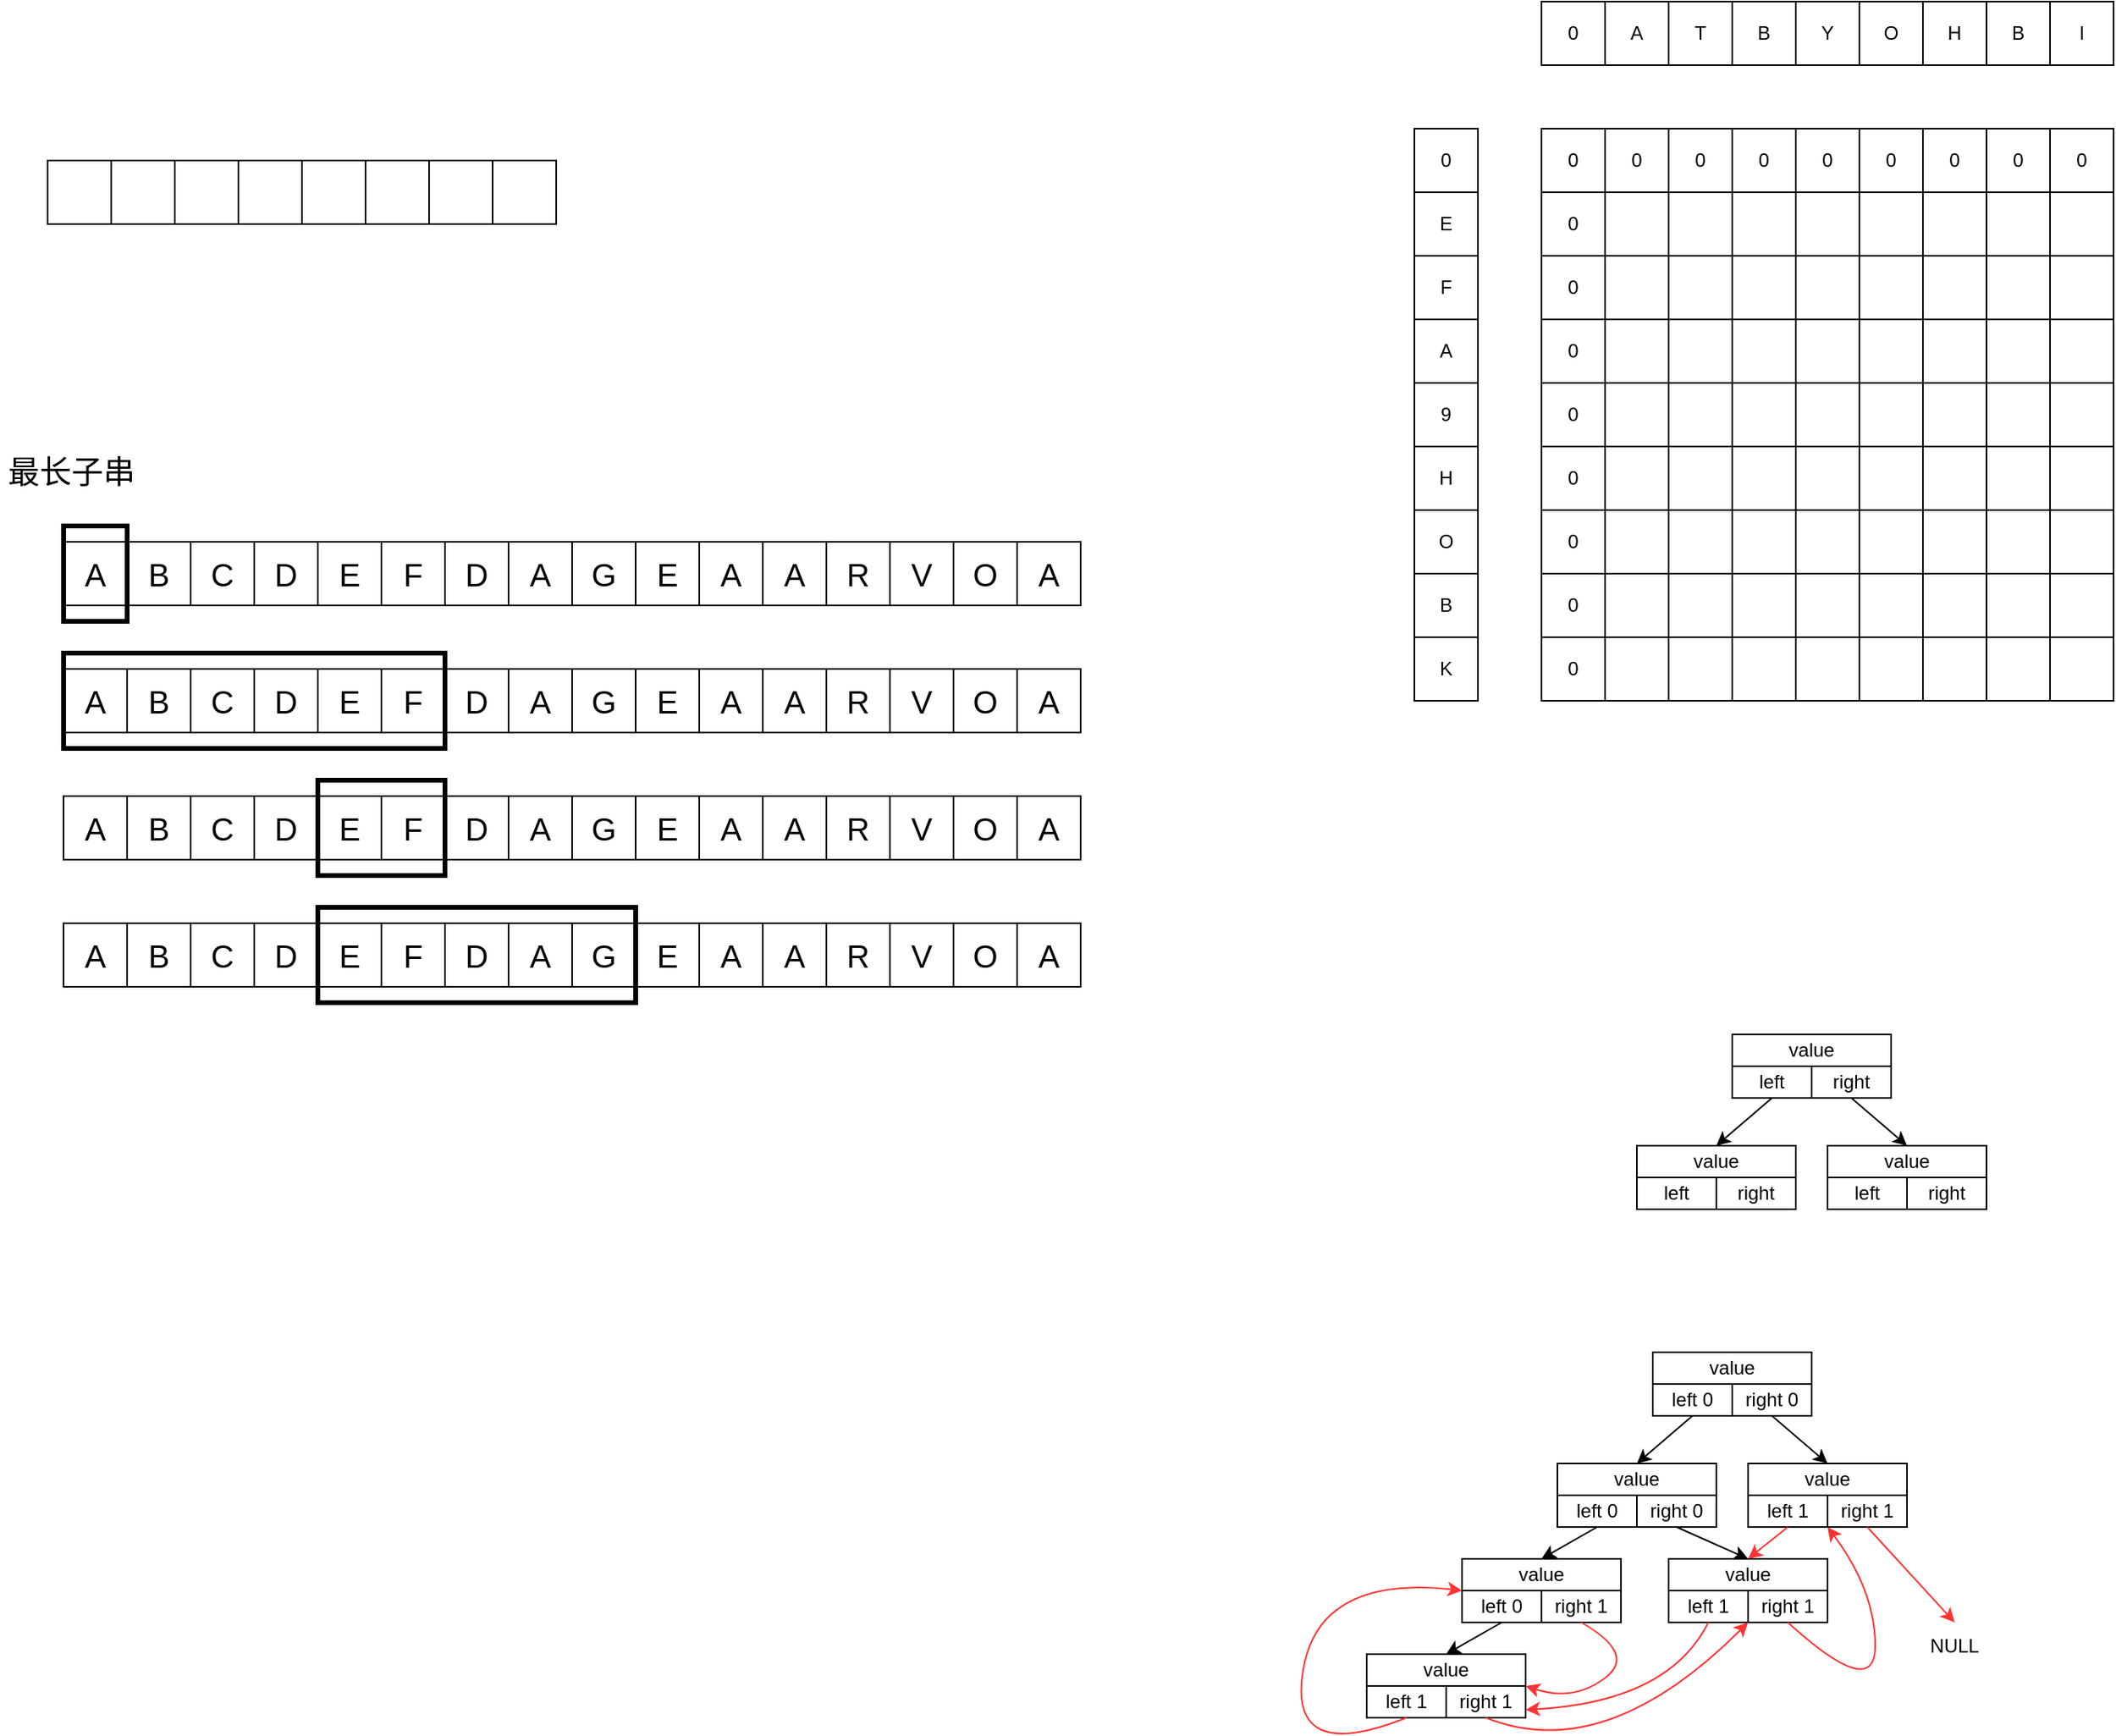 <mxfile version="26.2.4">
  <diagram name="第 1 页" id="3titgzVjiqhGqrw3cSma">
    <mxGraphModel dx="520" dy="692" grid="1" gridSize="10" guides="1" tooltips="1" connect="1" arrows="1" fold="1" page="1" pageScale="1" pageWidth="827" pageHeight="1169" math="0" shadow="0">
      <root>
        <mxCell id="0" />
        <mxCell id="1" parent="0" />
        <mxCell id="JuDqGbbSawKdHC7prrvu-1" value="" style="rounded=0;whiteSpace=wrap;html=1;" parent="1" vertex="1">
          <mxGeometry x="80" y="200" width="40" height="40" as="geometry" />
        </mxCell>
        <mxCell id="JuDqGbbSawKdHC7prrvu-2" value="" style="rounded=0;whiteSpace=wrap;html=1;" parent="1" vertex="1">
          <mxGeometry x="120" y="200" width="40" height="40" as="geometry" />
        </mxCell>
        <mxCell id="JuDqGbbSawKdHC7prrvu-5" value="" style="rounded=0;whiteSpace=wrap;html=1;" parent="1" vertex="1">
          <mxGeometry x="160" y="200" width="40" height="40" as="geometry" />
        </mxCell>
        <mxCell id="JuDqGbbSawKdHC7prrvu-6" value="" style="rounded=0;whiteSpace=wrap;html=1;" parent="1" vertex="1">
          <mxGeometry x="200" y="200" width="40" height="40" as="geometry" />
        </mxCell>
        <mxCell id="JuDqGbbSawKdHC7prrvu-7" value="" style="rounded=0;whiteSpace=wrap;html=1;" parent="1" vertex="1">
          <mxGeometry x="240" y="200" width="40" height="40" as="geometry" />
        </mxCell>
        <mxCell id="JuDqGbbSawKdHC7prrvu-8" value="" style="rounded=0;whiteSpace=wrap;html=1;" parent="1" vertex="1">
          <mxGeometry x="280" y="200" width="40" height="40" as="geometry" />
        </mxCell>
        <mxCell id="JuDqGbbSawKdHC7prrvu-9" value="" style="rounded=0;whiteSpace=wrap;html=1;" parent="1" vertex="1">
          <mxGeometry x="320" y="200" width="40" height="40" as="geometry" />
        </mxCell>
        <mxCell id="JuDqGbbSawKdHC7prrvu-10" value="" style="rounded=0;whiteSpace=wrap;html=1;" parent="1" vertex="1">
          <mxGeometry x="360" y="200" width="40" height="40" as="geometry" />
        </mxCell>
        <mxCell id="JuDqGbbSawKdHC7prrvu-12" value="&lt;font style=&quot;font-size: 20px;&quot;&gt;A&lt;/font&gt;" style="rounded=0;whiteSpace=wrap;html=1;" parent="1" vertex="1">
          <mxGeometry x="90" y="440" width="40" height="40" as="geometry" />
        </mxCell>
        <mxCell id="JuDqGbbSawKdHC7prrvu-20" value="&lt;font style=&quot;font-size: 20px;&quot;&gt;最长子串&lt;/font&gt;" style="text;html=1;align=center;verticalAlign=middle;whiteSpace=wrap;rounded=0;" parent="1" vertex="1">
          <mxGeometry x="50" y="380" width="90" height="30" as="geometry" />
        </mxCell>
        <mxCell id="JuDqGbbSawKdHC7prrvu-21" value="&lt;font style=&quot;font-size: 20px;&quot;&gt;B&lt;/font&gt;" style="rounded=0;whiteSpace=wrap;html=1;" parent="1" vertex="1">
          <mxGeometry x="130" y="440" width="40" height="40" as="geometry" />
        </mxCell>
        <mxCell id="JuDqGbbSawKdHC7prrvu-22" value="&lt;font style=&quot;font-size: 20px;&quot;&gt;C&lt;/font&gt;" style="rounded=0;whiteSpace=wrap;html=1;" parent="1" vertex="1">
          <mxGeometry x="170" y="440" width="40" height="40" as="geometry" />
        </mxCell>
        <mxCell id="JuDqGbbSawKdHC7prrvu-23" value="&lt;font style=&quot;font-size: 20px;&quot;&gt;D&lt;/font&gt;" style="rounded=0;whiteSpace=wrap;html=1;" parent="1" vertex="1">
          <mxGeometry x="210" y="440" width="40" height="40" as="geometry" />
        </mxCell>
        <mxCell id="JuDqGbbSawKdHC7prrvu-24" value="&lt;font style=&quot;font-size: 20px;&quot;&gt;E&lt;/font&gt;" style="rounded=0;whiteSpace=wrap;html=1;" parent="1" vertex="1">
          <mxGeometry x="250" y="440" width="40" height="40" as="geometry" />
        </mxCell>
        <mxCell id="JuDqGbbSawKdHC7prrvu-25" value="&lt;font style=&quot;font-size: 20px;&quot;&gt;F&lt;/font&gt;" style="rounded=0;whiteSpace=wrap;html=1;" parent="1" vertex="1">
          <mxGeometry x="290" y="440" width="40" height="40" as="geometry" />
        </mxCell>
        <mxCell id="JuDqGbbSawKdHC7prrvu-26" value="&lt;font style=&quot;font-size: 20px;&quot;&gt;D&lt;/font&gt;" style="rounded=0;whiteSpace=wrap;html=1;" parent="1" vertex="1">
          <mxGeometry x="330" y="440" width="40" height="40" as="geometry" />
        </mxCell>
        <mxCell id="JuDqGbbSawKdHC7prrvu-27" value="&lt;font style=&quot;font-size: 20px;&quot;&gt;A&lt;/font&gt;" style="rounded=0;whiteSpace=wrap;html=1;" parent="1" vertex="1">
          <mxGeometry x="370" y="440" width="40" height="40" as="geometry" />
        </mxCell>
        <mxCell id="JuDqGbbSawKdHC7prrvu-28" value="&lt;font style=&quot;font-size: 20px;&quot;&gt;G&lt;/font&gt;" style="rounded=0;whiteSpace=wrap;html=1;" parent="1" vertex="1">
          <mxGeometry x="410" y="440" width="40" height="40" as="geometry" />
        </mxCell>
        <mxCell id="JuDqGbbSawKdHC7prrvu-29" value="&lt;font style=&quot;font-size: 20px;&quot;&gt;E&lt;/font&gt;" style="rounded=0;whiteSpace=wrap;html=1;" parent="1" vertex="1">
          <mxGeometry x="450" y="440" width="40" height="40" as="geometry" />
        </mxCell>
        <mxCell id="JuDqGbbSawKdHC7prrvu-30" value="&lt;font style=&quot;font-size: 20px;&quot;&gt;A&lt;/font&gt;" style="rounded=0;whiteSpace=wrap;html=1;" parent="1" vertex="1">
          <mxGeometry x="490" y="440" width="40" height="40" as="geometry" />
        </mxCell>
        <mxCell id="JuDqGbbSawKdHC7prrvu-31" value="&lt;font style=&quot;font-size: 20px;&quot;&gt;A&lt;/font&gt;" style="rounded=0;whiteSpace=wrap;html=1;" parent="1" vertex="1">
          <mxGeometry x="530" y="440" width="40" height="40" as="geometry" />
        </mxCell>
        <mxCell id="JuDqGbbSawKdHC7prrvu-32" value="&lt;font style=&quot;font-size: 20px;&quot;&gt;R&lt;/font&gt;" style="rounded=0;whiteSpace=wrap;html=1;" parent="1" vertex="1">
          <mxGeometry x="570" y="440" width="40" height="40" as="geometry" />
        </mxCell>
        <mxCell id="JuDqGbbSawKdHC7prrvu-33" value="&lt;font style=&quot;font-size: 20px;&quot;&gt;V&lt;/font&gt;" style="rounded=0;whiteSpace=wrap;html=1;" parent="1" vertex="1">
          <mxGeometry x="610" y="440" width="40" height="40" as="geometry" />
        </mxCell>
        <mxCell id="JuDqGbbSawKdHC7prrvu-34" value="&lt;font style=&quot;font-size: 20px;&quot;&gt;O&lt;/font&gt;" style="rounded=0;whiteSpace=wrap;html=1;" parent="1" vertex="1">
          <mxGeometry x="650" y="440" width="40" height="40" as="geometry" />
        </mxCell>
        <mxCell id="JuDqGbbSawKdHC7prrvu-35" value="&lt;font style=&quot;font-size: 20px;&quot;&gt;A&lt;/font&gt;" style="rounded=0;whiteSpace=wrap;html=1;" parent="1" vertex="1">
          <mxGeometry x="690" y="440" width="40" height="40" as="geometry" />
        </mxCell>
        <mxCell id="JuDqGbbSawKdHC7prrvu-11" value="" style="rounded=0;whiteSpace=wrap;html=1;fillColor=none;strokeWidth=3;" parent="1" vertex="1">
          <mxGeometry x="90" y="430" width="40" height="60" as="geometry" />
        </mxCell>
        <mxCell id="JuDqGbbSawKdHC7prrvu-53" value="&lt;font style=&quot;font-size: 20px;&quot;&gt;A&lt;/font&gt;" style="rounded=0;whiteSpace=wrap;html=1;" parent="1" vertex="1">
          <mxGeometry x="90" y="520" width="40" height="40" as="geometry" />
        </mxCell>
        <mxCell id="JuDqGbbSawKdHC7prrvu-54" value="&lt;font style=&quot;font-size: 20px;&quot;&gt;B&lt;/font&gt;" style="rounded=0;whiteSpace=wrap;html=1;" parent="1" vertex="1">
          <mxGeometry x="130" y="520" width="40" height="40" as="geometry" />
        </mxCell>
        <mxCell id="JuDqGbbSawKdHC7prrvu-55" value="&lt;font style=&quot;font-size: 20px;&quot;&gt;C&lt;/font&gt;" style="rounded=0;whiteSpace=wrap;html=1;" parent="1" vertex="1">
          <mxGeometry x="170" y="520" width="40" height="40" as="geometry" />
        </mxCell>
        <mxCell id="JuDqGbbSawKdHC7prrvu-56" value="&lt;font style=&quot;font-size: 20px;&quot;&gt;D&lt;/font&gt;" style="rounded=0;whiteSpace=wrap;html=1;" parent="1" vertex="1">
          <mxGeometry x="210" y="520" width="40" height="40" as="geometry" />
        </mxCell>
        <mxCell id="JuDqGbbSawKdHC7prrvu-57" value="&lt;font style=&quot;font-size: 20px;&quot;&gt;E&lt;/font&gt;" style="rounded=0;whiteSpace=wrap;html=1;" parent="1" vertex="1">
          <mxGeometry x="250" y="520" width="40" height="40" as="geometry" />
        </mxCell>
        <mxCell id="JuDqGbbSawKdHC7prrvu-58" value="&lt;font style=&quot;font-size: 20px;&quot;&gt;F&lt;/font&gt;" style="rounded=0;whiteSpace=wrap;html=1;" parent="1" vertex="1">
          <mxGeometry x="290" y="520" width="40" height="40" as="geometry" />
        </mxCell>
        <mxCell id="JuDqGbbSawKdHC7prrvu-59" value="&lt;font style=&quot;font-size: 20px;&quot;&gt;D&lt;/font&gt;" style="rounded=0;whiteSpace=wrap;html=1;" parent="1" vertex="1">
          <mxGeometry x="330" y="520" width="40" height="40" as="geometry" />
        </mxCell>
        <mxCell id="JuDqGbbSawKdHC7prrvu-60" value="&lt;font style=&quot;font-size: 20px;&quot;&gt;A&lt;/font&gt;" style="rounded=0;whiteSpace=wrap;html=1;" parent="1" vertex="1">
          <mxGeometry x="370" y="520" width="40" height="40" as="geometry" />
        </mxCell>
        <mxCell id="JuDqGbbSawKdHC7prrvu-61" value="&lt;font style=&quot;font-size: 20px;&quot;&gt;G&lt;/font&gt;" style="rounded=0;whiteSpace=wrap;html=1;" parent="1" vertex="1">
          <mxGeometry x="410" y="520" width="40" height="40" as="geometry" />
        </mxCell>
        <mxCell id="JuDqGbbSawKdHC7prrvu-62" value="&lt;font style=&quot;font-size: 20px;&quot;&gt;E&lt;/font&gt;" style="rounded=0;whiteSpace=wrap;html=1;" parent="1" vertex="1">
          <mxGeometry x="450" y="520" width="40" height="40" as="geometry" />
        </mxCell>
        <mxCell id="JuDqGbbSawKdHC7prrvu-63" value="&lt;font style=&quot;font-size: 20px;&quot;&gt;A&lt;/font&gt;" style="rounded=0;whiteSpace=wrap;html=1;" parent="1" vertex="1">
          <mxGeometry x="490" y="520" width="40" height="40" as="geometry" />
        </mxCell>
        <mxCell id="JuDqGbbSawKdHC7prrvu-64" value="&lt;font style=&quot;font-size: 20px;&quot;&gt;A&lt;/font&gt;" style="rounded=0;whiteSpace=wrap;html=1;" parent="1" vertex="1">
          <mxGeometry x="530" y="520" width="40" height="40" as="geometry" />
        </mxCell>
        <mxCell id="JuDqGbbSawKdHC7prrvu-65" value="&lt;font style=&quot;font-size: 20px;&quot;&gt;R&lt;/font&gt;" style="rounded=0;whiteSpace=wrap;html=1;" parent="1" vertex="1">
          <mxGeometry x="570" y="520" width="40" height="40" as="geometry" />
        </mxCell>
        <mxCell id="JuDqGbbSawKdHC7prrvu-66" value="&lt;font style=&quot;font-size: 20px;&quot;&gt;V&lt;/font&gt;" style="rounded=0;whiteSpace=wrap;html=1;" parent="1" vertex="1">
          <mxGeometry x="610" y="520" width="40" height="40" as="geometry" />
        </mxCell>
        <mxCell id="JuDqGbbSawKdHC7prrvu-67" value="&lt;font style=&quot;font-size: 20px;&quot;&gt;O&lt;/font&gt;" style="rounded=0;whiteSpace=wrap;html=1;" parent="1" vertex="1">
          <mxGeometry x="650" y="520" width="40" height="40" as="geometry" />
        </mxCell>
        <mxCell id="JuDqGbbSawKdHC7prrvu-68" value="&lt;font style=&quot;font-size: 20px;&quot;&gt;A&lt;/font&gt;" style="rounded=0;whiteSpace=wrap;html=1;" parent="1" vertex="1">
          <mxGeometry x="690" y="520" width="40" height="40" as="geometry" />
        </mxCell>
        <mxCell id="JuDqGbbSawKdHC7prrvu-69" value="" style="rounded=0;whiteSpace=wrap;html=1;fillColor=none;strokeWidth=3;" parent="1" vertex="1">
          <mxGeometry x="90" y="510" width="240" height="60" as="geometry" />
        </mxCell>
        <mxCell id="JuDqGbbSawKdHC7prrvu-71" value="&lt;font style=&quot;font-size: 20px;&quot;&gt;A&lt;/font&gt;" style="rounded=0;whiteSpace=wrap;html=1;" parent="1" vertex="1">
          <mxGeometry x="90" y="600" width="40" height="40" as="geometry" />
        </mxCell>
        <mxCell id="JuDqGbbSawKdHC7prrvu-72" value="&lt;font style=&quot;font-size: 20px;&quot;&gt;B&lt;/font&gt;" style="rounded=0;whiteSpace=wrap;html=1;" parent="1" vertex="1">
          <mxGeometry x="130" y="600" width="40" height="40" as="geometry" />
        </mxCell>
        <mxCell id="JuDqGbbSawKdHC7prrvu-73" value="&lt;font style=&quot;font-size: 20px;&quot;&gt;C&lt;/font&gt;" style="rounded=0;whiteSpace=wrap;html=1;" parent="1" vertex="1">
          <mxGeometry x="170" y="600" width="40" height="40" as="geometry" />
        </mxCell>
        <mxCell id="JuDqGbbSawKdHC7prrvu-74" value="&lt;font style=&quot;font-size: 20px;&quot;&gt;D&lt;/font&gt;" style="rounded=0;whiteSpace=wrap;html=1;" parent="1" vertex="1">
          <mxGeometry x="210" y="600" width="40" height="40" as="geometry" />
        </mxCell>
        <mxCell id="JuDqGbbSawKdHC7prrvu-75" value="&lt;font style=&quot;font-size: 20px;&quot;&gt;E&lt;/font&gt;" style="rounded=0;whiteSpace=wrap;html=1;" parent="1" vertex="1">
          <mxGeometry x="250" y="600" width="40" height="40" as="geometry" />
        </mxCell>
        <mxCell id="JuDqGbbSawKdHC7prrvu-76" value="&lt;font style=&quot;font-size: 20px;&quot;&gt;F&lt;/font&gt;" style="rounded=0;whiteSpace=wrap;html=1;" parent="1" vertex="1">
          <mxGeometry x="290" y="600" width="40" height="40" as="geometry" />
        </mxCell>
        <mxCell id="JuDqGbbSawKdHC7prrvu-77" value="&lt;font style=&quot;font-size: 20px;&quot;&gt;D&lt;/font&gt;" style="rounded=0;whiteSpace=wrap;html=1;" parent="1" vertex="1">
          <mxGeometry x="330" y="600" width="40" height="40" as="geometry" />
        </mxCell>
        <mxCell id="JuDqGbbSawKdHC7prrvu-78" value="&lt;font style=&quot;font-size: 20px;&quot;&gt;A&lt;/font&gt;" style="rounded=0;whiteSpace=wrap;html=1;" parent="1" vertex="1">
          <mxGeometry x="370" y="600" width="40" height="40" as="geometry" />
        </mxCell>
        <mxCell id="JuDqGbbSawKdHC7prrvu-79" value="&lt;font style=&quot;font-size: 20px;&quot;&gt;G&lt;/font&gt;" style="rounded=0;whiteSpace=wrap;html=1;" parent="1" vertex="1">
          <mxGeometry x="410" y="600" width="40" height="40" as="geometry" />
        </mxCell>
        <mxCell id="JuDqGbbSawKdHC7prrvu-80" value="&lt;font style=&quot;font-size: 20px;&quot;&gt;E&lt;/font&gt;" style="rounded=0;whiteSpace=wrap;html=1;" parent="1" vertex="1">
          <mxGeometry x="450" y="600" width="40" height="40" as="geometry" />
        </mxCell>
        <mxCell id="JuDqGbbSawKdHC7prrvu-81" value="&lt;font style=&quot;font-size: 20px;&quot;&gt;A&lt;/font&gt;" style="rounded=0;whiteSpace=wrap;html=1;" parent="1" vertex="1">
          <mxGeometry x="490" y="600" width="40" height="40" as="geometry" />
        </mxCell>
        <mxCell id="JuDqGbbSawKdHC7prrvu-82" value="&lt;font style=&quot;font-size: 20px;&quot;&gt;A&lt;/font&gt;" style="rounded=0;whiteSpace=wrap;html=1;" parent="1" vertex="1">
          <mxGeometry x="530" y="600" width="40" height="40" as="geometry" />
        </mxCell>
        <mxCell id="JuDqGbbSawKdHC7prrvu-83" value="&lt;font style=&quot;font-size: 20px;&quot;&gt;R&lt;/font&gt;" style="rounded=0;whiteSpace=wrap;html=1;" parent="1" vertex="1">
          <mxGeometry x="570" y="600" width="40" height="40" as="geometry" />
        </mxCell>
        <mxCell id="JuDqGbbSawKdHC7prrvu-84" value="&lt;font style=&quot;font-size: 20px;&quot;&gt;V&lt;/font&gt;" style="rounded=0;whiteSpace=wrap;html=1;" parent="1" vertex="1">
          <mxGeometry x="610" y="600" width="40" height="40" as="geometry" />
        </mxCell>
        <mxCell id="JuDqGbbSawKdHC7prrvu-85" value="&lt;font style=&quot;font-size: 20px;&quot;&gt;O&lt;/font&gt;" style="rounded=0;whiteSpace=wrap;html=1;" parent="1" vertex="1">
          <mxGeometry x="650" y="600" width="40" height="40" as="geometry" />
        </mxCell>
        <mxCell id="JuDqGbbSawKdHC7prrvu-86" value="&lt;font style=&quot;font-size: 20px;&quot;&gt;A&lt;/font&gt;" style="rounded=0;whiteSpace=wrap;html=1;" parent="1" vertex="1">
          <mxGeometry x="690" y="600" width="40" height="40" as="geometry" />
        </mxCell>
        <mxCell id="JuDqGbbSawKdHC7prrvu-87" value="" style="rounded=0;whiteSpace=wrap;html=1;fillColor=none;strokeWidth=3;" parent="1" vertex="1">
          <mxGeometry x="250" y="590" width="80" height="60" as="geometry" />
        </mxCell>
        <mxCell id="JuDqGbbSawKdHC7prrvu-88" value="&lt;font style=&quot;font-size: 20px;&quot;&gt;A&lt;/font&gt;" style="rounded=0;whiteSpace=wrap;html=1;" parent="1" vertex="1">
          <mxGeometry x="90" y="680" width="40" height="40" as="geometry" />
        </mxCell>
        <mxCell id="JuDqGbbSawKdHC7prrvu-89" value="&lt;font style=&quot;font-size: 20px;&quot;&gt;B&lt;/font&gt;" style="rounded=0;whiteSpace=wrap;html=1;" parent="1" vertex="1">
          <mxGeometry x="130" y="680" width="40" height="40" as="geometry" />
        </mxCell>
        <mxCell id="JuDqGbbSawKdHC7prrvu-90" value="&lt;font style=&quot;font-size: 20px;&quot;&gt;C&lt;/font&gt;" style="rounded=0;whiteSpace=wrap;html=1;" parent="1" vertex="1">
          <mxGeometry x="170" y="680" width="40" height="40" as="geometry" />
        </mxCell>
        <mxCell id="JuDqGbbSawKdHC7prrvu-91" value="&lt;font style=&quot;font-size: 20px;&quot;&gt;D&lt;/font&gt;" style="rounded=0;whiteSpace=wrap;html=1;" parent="1" vertex="1">
          <mxGeometry x="210" y="680" width="40" height="40" as="geometry" />
        </mxCell>
        <mxCell id="JuDqGbbSawKdHC7prrvu-92" value="&lt;font style=&quot;font-size: 20px;&quot;&gt;E&lt;/font&gt;" style="rounded=0;whiteSpace=wrap;html=1;" parent="1" vertex="1">
          <mxGeometry x="250" y="680" width="40" height="40" as="geometry" />
        </mxCell>
        <mxCell id="JuDqGbbSawKdHC7prrvu-93" value="&lt;font style=&quot;font-size: 20px;&quot;&gt;F&lt;/font&gt;" style="rounded=0;whiteSpace=wrap;html=1;" parent="1" vertex="1">
          <mxGeometry x="290" y="680" width="40" height="40" as="geometry" />
        </mxCell>
        <mxCell id="JuDqGbbSawKdHC7prrvu-94" value="&lt;font style=&quot;font-size: 20px;&quot;&gt;D&lt;/font&gt;" style="rounded=0;whiteSpace=wrap;html=1;" parent="1" vertex="1">
          <mxGeometry x="330" y="680" width="40" height="40" as="geometry" />
        </mxCell>
        <mxCell id="JuDqGbbSawKdHC7prrvu-95" value="&lt;font style=&quot;font-size: 20px;&quot;&gt;A&lt;/font&gt;" style="rounded=0;whiteSpace=wrap;html=1;" parent="1" vertex="1">
          <mxGeometry x="370" y="680" width="40" height="40" as="geometry" />
        </mxCell>
        <mxCell id="JuDqGbbSawKdHC7prrvu-96" value="&lt;font style=&quot;font-size: 20px;&quot;&gt;G&lt;/font&gt;" style="rounded=0;whiteSpace=wrap;html=1;" parent="1" vertex="1">
          <mxGeometry x="410" y="680" width="40" height="40" as="geometry" />
        </mxCell>
        <mxCell id="JuDqGbbSawKdHC7prrvu-97" value="&lt;font style=&quot;font-size: 20px;&quot;&gt;E&lt;/font&gt;" style="rounded=0;whiteSpace=wrap;html=1;" parent="1" vertex="1">
          <mxGeometry x="450" y="680" width="40" height="40" as="geometry" />
        </mxCell>
        <mxCell id="JuDqGbbSawKdHC7prrvu-98" value="&lt;font style=&quot;font-size: 20px;&quot;&gt;A&lt;/font&gt;" style="rounded=0;whiteSpace=wrap;html=1;" parent="1" vertex="1">
          <mxGeometry x="490" y="680" width="40" height="40" as="geometry" />
        </mxCell>
        <mxCell id="JuDqGbbSawKdHC7prrvu-99" value="&lt;font style=&quot;font-size: 20px;&quot;&gt;A&lt;/font&gt;" style="rounded=0;whiteSpace=wrap;html=1;" parent="1" vertex="1">
          <mxGeometry x="530" y="680" width="40" height="40" as="geometry" />
        </mxCell>
        <mxCell id="JuDqGbbSawKdHC7prrvu-100" value="&lt;font style=&quot;font-size: 20px;&quot;&gt;R&lt;/font&gt;" style="rounded=0;whiteSpace=wrap;html=1;" parent="1" vertex="1">
          <mxGeometry x="570" y="680" width="40" height="40" as="geometry" />
        </mxCell>
        <mxCell id="JuDqGbbSawKdHC7prrvu-101" value="&lt;font style=&quot;font-size: 20px;&quot;&gt;V&lt;/font&gt;" style="rounded=0;whiteSpace=wrap;html=1;" parent="1" vertex="1">
          <mxGeometry x="610" y="680" width="40" height="40" as="geometry" />
        </mxCell>
        <mxCell id="JuDqGbbSawKdHC7prrvu-102" value="&lt;font style=&quot;font-size: 20px;&quot;&gt;O&lt;/font&gt;" style="rounded=0;whiteSpace=wrap;html=1;" parent="1" vertex="1">
          <mxGeometry x="650" y="680" width="40" height="40" as="geometry" />
        </mxCell>
        <mxCell id="JuDqGbbSawKdHC7prrvu-103" value="&lt;font style=&quot;font-size: 20px;&quot;&gt;A&lt;/font&gt;" style="rounded=0;whiteSpace=wrap;html=1;" parent="1" vertex="1">
          <mxGeometry x="690" y="680" width="40" height="40" as="geometry" />
        </mxCell>
        <mxCell id="JuDqGbbSawKdHC7prrvu-104" value="" style="rounded=0;whiteSpace=wrap;html=1;fillColor=none;strokeWidth=3;" parent="1" vertex="1">
          <mxGeometry x="250" y="670" width="200" height="60" as="geometry" />
        </mxCell>
        <mxCell id="JuDqGbbSawKdHC7prrvu-105" value="0" style="rounded=0;whiteSpace=wrap;html=1;" parent="1" vertex="1">
          <mxGeometry x="1020" y="180" width="40" height="40" as="geometry" />
        </mxCell>
        <mxCell id="JuDqGbbSawKdHC7prrvu-106" value="0" style="rounded=0;whiteSpace=wrap;html=1;" parent="1" vertex="1">
          <mxGeometry x="1060" y="180" width="40" height="40" as="geometry" />
        </mxCell>
        <mxCell id="JuDqGbbSawKdHC7prrvu-107" value="0" style="rounded=0;whiteSpace=wrap;html=1;" parent="1" vertex="1">
          <mxGeometry x="1100" y="180" width="40" height="40" as="geometry" />
        </mxCell>
        <mxCell id="JuDqGbbSawKdHC7prrvu-108" value="0" style="rounded=0;whiteSpace=wrap;html=1;" parent="1" vertex="1">
          <mxGeometry x="1140" y="180" width="40" height="40" as="geometry" />
        </mxCell>
        <mxCell id="JuDqGbbSawKdHC7prrvu-109" value="0" style="rounded=0;whiteSpace=wrap;html=1;" parent="1" vertex="1">
          <mxGeometry x="1180" y="180" width="40" height="40" as="geometry" />
        </mxCell>
        <mxCell id="JuDqGbbSawKdHC7prrvu-110" value="0" style="rounded=0;whiteSpace=wrap;html=1;" parent="1" vertex="1">
          <mxGeometry x="1220" y="180" width="40" height="40" as="geometry" />
        </mxCell>
        <mxCell id="JuDqGbbSawKdHC7prrvu-111" value="0" style="rounded=0;whiteSpace=wrap;html=1;" parent="1" vertex="1">
          <mxGeometry x="1260" y="180" width="40" height="40" as="geometry" />
        </mxCell>
        <mxCell id="JuDqGbbSawKdHC7prrvu-112" value="0" style="rounded=0;whiteSpace=wrap;html=1;" parent="1" vertex="1">
          <mxGeometry x="1300" y="180" width="40" height="40" as="geometry" />
        </mxCell>
        <mxCell id="JuDqGbbSawKdHC7prrvu-113" value="0" style="rounded=0;whiteSpace=wrap;html=1;" parent="1" vertex="1">
          <mxGeometry x="1020" y="220" width="40" height="40" as="geometry" />
        </mxCell>
        <mxCell id="JuDqGbbSawKdHC7prrvu-114" value="" style="rounded=0;whiteSpace=wrap;html=1;" parent="1" vertex="1">
          <mxGeometry x="1060" y="220" width="40" height="40" as="geometry" />
        </mxCell>
        <mxCell id="JuDqGbbSawKdHC7prrvu-115" value="" style="rounded=0;whiteSpace=wrap;html=1;" parent="1" vertex="1">
          <mxGeometry x="1100" y="220" width="40" height="40" as="geometry" />
        </mxCell>
        <mxCell id="JuDqGbbSawKdHC7prrvu-116" value="" style="rounded=0;whiteSpace=wrap;html=1;" parent="1" vertex="1">
          <mxGeometry x="1140" y="220" width="40" height="40" as="geometry" />
        </mxCell>
        <mxCell id="JuDqGbbSawKdHC7prrvu-117" value="" style="rounded=0;whiteSpace=wrap;html=1;" parent="1" vertex="1">
          <mxGeometry x="1180" y="220" width="40" height="40" as="geometry" />
        </mxCell>
        <mxCell id="JuDqGbbSawKdHC7prrvu-118" value="" style="rounded=0;whiteSpace=wrap;html=1;" parent="1" vertex="1">
          <mxGeometry x="1220" y="220" width="40" height="40" as="geometry" />
        </mxCell>
        <mxCell id="JuDqGbbSawKdHC7prrvu-119" value="" style="rounded=0;whiteSpace=wrap;html=1;" parent="1" vertex="1">
          <mxGeometry x="1260" y="220" width="40" height="40" as="geometry" />
        </mxCell>
        <mxCell id="JuDqGbbSawKdHC7prrvu-120" value="" style="rounded=0;whiteSpace=wrap;html=1;" parent="1" vertex="1">
          <mxGeometry x="1300" y="220" width="40" height="40" as="geometry" />
        </mxCell>
        <mxCell id="JuDqGbbSawKdHC7prrvu-121" value="0" style="rounded=0;whiteSpace=wrap;html=1;" parent="1" vertex="1">
          <mxGeometry x="1020" y="260" width="40" height="40" as="geometry" />
        </mxCell>
        <mxCell id="JuDqGbbSawKdHC7prrvu-122" value="" style="rounded=0;whiteSpace=wrap;html=1;" parent="1" vertex="1">
          <mxGeometry x="1060" y="260" width="40" height="40" as="geometry" />
        </mxCell>
        <mxCell id="JuDqGbbSawKdHC7prrvu-123" value="" style="rounded=0;whiteSpace=wrap;html=1;" parent="1" vertex="1">
          <mxGeometry x="1100" y="260" width="40" height="40" as="geometry" />
        </mxCell>
        <mxCell id="JuDqGbbSawKdHC7prrvu-124" value="" style="rounded=0;whiteSpace=wrap;html=1;" parent="1" vertex="1">
          <mxGeometry x="1140" y="260" width="40" height="40" as="geometry" />
        </mxCell>
        <mxCell id="JuDqGbbSawKdHC7prrvu-125" value="" style="rounded=0;whiteSpace=wrap;html=1;" parent="1" vertex="1">
          <mxGeometry x="1180" y="260" width="40" height="40" as="geometry" />
        </mxCell>
        <mxCell id="JuDqGbbSawKdHC7prrvu-126" value="" style="rounded=0;whiteSpace=wrap;html=1;" parent="1" vertex="1">
          <mxGeometry x="1220" y="260" width="40" height="40" as="geometry" />
        </mxCell>
        <mxCell id="JuDqGbbSawKdHC7prrvu-127" value="" style="rounded=0;whiteSpace=wrap;html=1;" parent="1" vertex="1">
          <mxGeometry x="1260" y="260" width="40" height="40" as="geometry" />
        </mxCell>
        <mxCell id="JuDqGbbSawKdHC7prrvu-128" value="" style="rounded=0;whiteSpace=wrap;html=1;" parent="1" vertex="1">
          <mxGeometry x="1300" y="260" width="40" height="40" as="geometry" />
        </mxCell>
        <mxCell id="JuDqGbbSawKdHC7prrvu-129" value="0" style="rounded=0;whiteSpace=wrap;html=1;" parent="1" vertex="1">
          <mxGeometry x="1020" y="300" width="40" height="40" as="geometry" />
        </mxCell>
        <mxCell id="JuDqGbbSawKdHC7prrvu-130" value="" style="rounded=0;whiteSpace=wrap;html=1;" parent="1" vertex="1">
          <mxGeometry x="1060" y="300" width="40" height="40" as="geometry" />
        </mxCell>
        <mxCell id="JuDqGbbSawKdHC7prrvu-131" value="" style="rounded=0;whiteSpace=wrap;html=1;" parent="1" vertex="1">
          <mxGeometry x="1100" y="300" width="40" height="40" as="geometry" />
        </mxCell>
        <mxCell id="JuDqGbbSawKdHC7prrvu-132" value="" style="rounded=0;whiteSpace=wrap;html=1;" parent="1" vertex="1">
          <mxGeometry x="1140" y="300" width="40" height="40" as="geometry" />
        </mxCell>
        <mxCell id="JuDqGbbSawKdHC7prrvu-133" value="" style="rounded=0;whiteSpace=wrap;html=1;" parent="1" vertex="1">
          <mxGeometry x="1180" y="300" width="40" height="40" as="geometry" />
        </mxCell>
        <mxCell id="JuDqGbbSawKdHC7prrvu-134" value="" style="rounded=0;whiteSpace=wrap;html=1;" parent="1" vertex="1">
          <mxGeometry x="1220" y="300" width="40" height="40" as="geometry" />
        </mxCell>
        <mxCell id="JuDqGbbSawKdHC7prrvu-135" value="" style="rounded=0;whiteSpace=wrap;html=1;" parent="1" vertex="1">
          <mxGeometry x="1260" y="300" width="40" height="40" as="geometry" />
        </mxCell>
        <mxCell id="JuDqGbbSawKdHC7prrvu-136" value="" style="rounded=0;whiteSpace=wrap;html=1;" parent="1" vertex="1">
          <mxGeometry x="1300" y="300" width="40" height="40" as="geometry" />
        </mxCell>
        <mxCell id="JuDqGbbSawKdHC7prrvu-137" value="0" style="rounded=0;whiteSpace=wrap;html=1;" parent="1" vertex="1">
          <mxGeometry x="1020" y="340" width="40" height="40" as="geometry" />
        </mxCell>
        <mxCell id="JuDqGbbSawKdHC7prrvu-138" value="" style="rounded=0;whiteSpace=wrap;html=1;" parent="1" vertex="1">
          <mxGeometry x="1060" y="340" width="40" height="40" as="geometry" />
        </mxCell>
        <mxCell id="JuDqGbbSawKdHC7prrvu-139" value="" style="rounded=0;whiteSpace=wrap;html=1;" parent="1" vertex="1">
          <mxGeometry x="1100" y="340" width="40" height="40" as="geometry" />
        </mxCell>
        <mxCell id="JuDqGbbSawKdHC7prrvu-140" value="" style="rounded=0;whiteSpace=wrap;html=1;" parent="1" vertex="1">
          <mxGeometry x="1140" y="340" width="40" height="40" as="geometry" />
        </mxCell>
        <mxCell id="JuDqGbbSawKdHC7prrvu-141" value="" style="rounded=0;whiteSpace=wrap;html=1;" parent="1" vertex="1">
          <mxGeometry x="1180" y="340" width="40" height="40" as="geometry" />
        </mxCell>
        <mxCell id="JuDqGbbSawKdHC7prrvu-142" value="" style="rounded=0;whiteSpace=wrap;html=1;" parent="1" vertex="1">
          <mxGeometry x="1220" y="340" width="40" height="40" as="geometry" />
        </mxCell>
        <mxCell id="JuDqGbbSawKdHC7prrvu-143" value="" style="rounded=0;whiteSpace=wrap;html=1;" parent="1" vertex="1">
          <mxGeometry x="1260" y="340" width="40" height="40" as="geometry" />
        </mxCell>
        <mxCell id="JuDqGbbSawKdHC7prrvu-144" value="" style="rounded=0;whiteSpace=wrap;html=1;" parent="1" vertex="1">
          <mxGeometry x="1300" y="340" width="40" height="40" as="geometry" />
        </mxCell>
        <mxCell id="JuDqGbbSawKdHC7prrvu-145" value="0" style="rounded=0;whiteSpace=wrap;html=1;" parent="1" vertex="1">
          <mxGeometry x="1020" y="380" width="40" height="40" as="geometry" />
        </mxCell>
        <mxCell id="JuDqGbbSawKdHC7prrvu-146" value="" style="rounded=0;whiteSpace=wrap;html=1;" parent="1" vertex="1">
          <mxGeometry x="1060" y="380" width="40" height="40" as="geometry" />
        </mxCell>
        <mxCell id="JuDqGbbSawKdHC7prrvu-147" value="" style="rounded=0;whiteSpace=wrap;html=1;" parent="1" vertex="1">
          <mxGeometry x="1100" y="380" width="40" height="40" as="geometry" />
        </mxCell>
        <mxCell id="JuDqGbbSawKdHC7prrvu-148" value="" style="rounded=0;whiteSpace=wrap;html=1;" parent="1" vertex="1">
          <mxGeometry x="1140" y="380" width="40" height="40" as="geometry" />
        </mxCell>
        <mxCell id="JuDqGbbSawKdHC7prrvu-149" value="" style="rounded=0;whiteSpace=wrap;html=1;" parent="1" vertex="1">
          <mxGeometry x="1180" y="380" width="40" height="40" as="geometry" />
        </mxCell>
        <mxCell id="JuDqGbbSawKdHC7prrvu-150" value="" style="rounded=0;whiteSpace=wrap;html=1;" parent="1" vertex="1">
          <mxGeometry x="1220" y="380" width="40" height="40" as="geometry" />
        </mxCell>
        <mxCell id="JuDqGbbSawKdHC7prrvu-151" value="" style="rounded=0;whiteSpace=wrap;html=1;" parent="1" vertex="1">
          <mxGeometry x="1260" y="380" width="40" height="40" as="geometry" />
        </mxCell>
        <mxCell id="JuDqGbbSawKdHC7prrvu-152" value="" style="rounded=0;whiteSpace=wrap;html=1;" parent="1" vertex="1">
          <mxGeometry x="1300" y="380" width="40" height="40" as="geometry" />
        </mxCell>
        <mxCell id="JuDqGbbSawKdHC7prrvu-153" value="0" style="rounded=0;whiteSpace=wrap;html=1;" parent="1" vertex="1">
          <mxGeometry x="1020" y="420" width="40" height="40" as="geometry" />
        </mxCell>
        <mxCell id="JuDqGbbSawKdHC7prrvu-154" value="" style="rounded=0;whiteSpace=wrap;html=1;" parent="1" vertex="1">
          <mxGeometry x="1060" y="420" width="40" height="40" as="geometry" />
        </mxCell>
        <mxCell id="JuDqGbbSawKdHC7prrvu-155" value="" style="rounded=0;whiteSpace=wrap;html=1;" parent="1" vertex="1">
          <mxGeometry x="1100" y="420" width="40" height="40" as="geometry" />
        </mxCell>
        <mxCell id="JuDqGbbSawKdHC7prrvu-156" value="" style="rounded=0;whiteSpace=wrap;html=1;" parent="1" vertex="1">
          <mxGeometry x="1140" y="420" width="40" height="40" as="geometry" />
        </mxCell>
        <mxCell id="JuDqGbbSawKdHC7prrvu-157" value="" style="rounded=0;whiteSpace=wrap;html=1;" parent="1" vertex="1">
          <mxGeometry x="1180" y="420" width="40" height="40" as="geometry" />
        </mxCell>
        <mxCell id="JuDqGbbSawKdHC7prrvu-158" value="" style="rounded=0;whiteSpace=wrap;html=1;" parent="1" vertex="1">
          <mxGeometry x="1220" y="420" width="40" height="40" as="geometry" />
        </mxCell>
        <mxCell id="JuDqGbbSawKdHC7prrvu-159" value="" style="rounded=0;whiteSpace=wrap;html=1;" parent="1" vertex="1">
          <mxGeometry x="1260" y="420" width="40" height="40" as="geometry" />
        </mxCell>
        <mxCell id="JuDqGbbSawKdHC7prrvu-160" value="" style="rounded=0;whiteSpace=wrap;html=1;" parent="1" vertex="1">
          <mxGeometry x="1300" y="420" width="40" height="40" as="geometry" />
        </mxCell>
        <mxCell id="JuDqGbbSawKdHC7prrvu-161" value="0" style="rounded=0;whiteSpace=wrap;html=1;" parent="1" vertex="1">
          <mxGeometry x="1020" y="460" width="40" height="40" as="geometry" />
        </mxCell>
        <mxCell id="JuDqGbbSawKdHC7prrvu-162" value="" style="rounded=0;whiteSpace=wrap;html=1;" parent="1" vertex="1">
          <mxGeometry x="1060" y="460" width="40" height="40" as="geometry" />
        </mxCell>
        <mxCell id="JuDqGbbSawKdHC7prrvu-163" value="" style="rounded=0;whiteSpace=wrap;html=1;" parent="1" vertex="1">
          <mxGeometry x="1100" y="460" width="40" height="40" as="geometry" />
        </mxCell>
        <mxCell id="JuDqGbbSawKdHC7prrvu-164" value="" style="rounded=0;whiteSpace=wrap;html=1;" parent="1" vertex="1">
          <mxGeometry x="1140" y="460" width="40" height="40" as="geometry" />
        </mxCell>
        <mxCell id="JuDqGbbSawKdHC7prrvu-165" value="" style="rounded=0;whiteSpace=wrap;html=1;" parent="1" vertex="1">
          <mxGeometry x="1180" y="460" width="40" height="40" as="geometry" />
        </mxCell>
        <mxCell id="JuDqGbbSawKdHC7prrvu-166" value="" style="rounded=0;whiteSpace=wrap;html=1;" parent="1" vertex="1">
          <mxGeometry x="1220" y="460" width="40" height="40" as="geometry" />
        </mxCell>
        <mxCell id="JuDqGbbSawKdHC7prrvu-167" value="" style="rounded=0;whiteSpace=wrap;html=1;" parent="1" vertex="1">
          <mxGeometry x="1260" y="460" width="40" height="40" as="geometry" />
        </mxCell>
        <mxCell id="JuDqGbbSawKdHC7prrvu-168" value="" style="rounded=0;whiteSpace=wrap;html=1;" parent="1" vertex="1">
          <mxGeometry x="1300" y="460" width="40" height="40" as="geometry" />
        </mxCell>
        <mxCell id="JuDqGbbSawKdHC7prrvu-170" value="A" style="rounded=0;whiteSpace=wrap;html=1;" parent="1" vertex="1">
          <mxGeometry x="1060" y="100" width="40" height="40" as="geometry" />
        </mxCell>
        <mxCell id="JuDqGbbSawKdHC7prrvu-171" value="T" style="rounded=0;whiteSpace=wrap;html=1;" parent="1" vertex="1">
          <mxGeometry x="1100" y="100" width="40" height="40" as="geometry" />
        </mxCell>
        <mxCell id="JuDqGbbSawKdHC7prrvu-172" value="B" style="rounded=0;whiteSpace=wrap;html=1;" parent="1" vertex="1">
          <mxGeometry x="1140" y="100" width="40" height="40" as="geometry" />
        </mxCell>
        <mxCell id="JuDqGbbSawKdHC7prrvu-173" value="Y" style="rounded=0;whiteSpace=wrap;html=1;" parent="1" vertex="1">
          <mxGeometry x="1180" y="100" width="40" height="40" as="geometry" />
        </mxCell>
        <mxCell id="JuDqGbbSawKdHC7prrvu-174" value="O" style="rounded=0;whiteSpace=wrap;html=1;" parent="1" vertex="1">
          <mxGeometry x="1220" y="100" width="40" height="40" as="geometry" />
        </mxCell>
        <mxCell id="JuDqGbbSawKdHC7prrvu-175" value="H" style="rounded=0;whiteSpace=wrap;html=1;" parent="1" vertex="1">
          <mxGeometry x="1260" y="100" width="40" height="40" as="geometry" />
        </mxCell>
        <mxCell id="JuDqGbbSawKdHC7prrvu-176" value="B" style="rounded=0;whiteSpace=wrap;html=1;" parent="1" vertex="1">
          <mxGeometry x="1300" y="100" width="40" height="40" as="geometry" />
        </mxCell>
        <mxCell id="JuDqGbbSawKdHC7prrvu-177" value="I" style="rounded=0;whiteSpace=wrap;html=1;" parent="1" vertex="1">
          <mxGeometry x="1340" y="100" width="40" height="40" as="geometry" />
        </mxCell>
        <mxCell id="JuDqGbbSawKdHC7prrvu-178" value="E" style="rounded=0;whiteSpace=wrap;html=1;" parent="1" vertex="1">
          <mxGeometry x="940" y="220" width="40" height="40" as="geometry" />
        </mxCell>
        <mxCell id="JuDqGbbSawKdHC7prrvu-179" value="F" style="rounded=0;whiteSpace=wrap;html=1;" parent="1" vertex="1">
          <mxGeometry x="940" y="260" width="40" height="40" as="geometry" />
        </mxCell>
        <mxCell id="JuDqGbbSawKdHC7prrvu-180" value="A" style="rounded=0;whiteSpace=wrap;html=1;" parent="1" vertex="1">
          <mxGeometry x="940" y="300" width="40" height="40" as="geometry" />
        </mxCell>
        <mxCell id="JuDqGbbSawKdHC7prrvu-181" value="9" style="rounded=0;whiteSpace=wrap;html=1;" parent="1" vertex="1">
          <mxGeometry x="940" y="340" width="40" height="40" as="geometry" />
        </mxCell>
        <mxCell id="JuDqGbbSawKdHC7prrvu-182" value="H" style="rounded=0;whiteSpace=wrap;html=1;" parent="1" vertex="1">
          <mxGeometry x="940" y="380" width="40" height="40" as="geometry" />
        </mxCell>
        <mxCell id="JuDqGbbSawKdHC7prrvu-183" value="O" style="rounded=0;whiteSpace=wrap;html=1;" parent="1" vertex="1">
          <mxGeometry x="940" y="420" width="40" height="40" as="geometry" />
        </mxCell>
        <mxCell id="JuDqGbbSawKdHC7prrvu-184" value="B" style="rounded=0;whiteSpace=wrap;html=1;" parent="1" vertex="1">
          <mxGeometry x="940" y="460" width="40" height="40" as="geometry" />
        </mxCell>
        <mxCell id="JuDqGbbSawKdHC7prrvu-185" value="K" style="rounded=0;whiteSpace=wrap;html=1;" parent="1" vertex="1">
          <mxGeometry x="940" y="500" width="40" height="40" as="geometry" />
        </mxCell>
        <mxCell id="JuDqGbbSawKdHC7prrvu-186" value="0" style="rounded=0;whiteSpace=wrap;html=1;" parent="1" vertex="1">
          <mxGeometry x="1340" y="180" width="40" height="40" as="geometry" />
        </mxCell>
        <mxCell id="JuDqGbbSawKdHC7prrvu-187" value="" style="rounded=0;whiteSpace=wrap;html=1;" parent="1" vertex="1">
          <mxGeometry x="1340" y="220" width="40" height="40" as="geometry" />
        </mxCell>
        <mxCell id="JuDqGbbSawKdHC7prrvu-188" value="" style="rounded=0;whiteSpace=wrap;html=1;" parent="1" vertex="1">
          <mxGeometry x="1340" y="260" width="40" height="40" as="geometry" />
        </mxCell>
        <mxCell id="JuDqGbbSawKdHC7prrvu-189" value="" style="rounded=0;whiteSpace=wrap;html=1;" parent="1" vertex="1">
          <mxGeometry x="1340" y="300" width="40" height="40" as="geometry" />
        </mxCell>
        <mxCell id="JuDqGbbSawKdHC7prrvu-190" value="" style="rounded=0;whiteSpace=wrap;html=1;" parent="1" vertex="1">
          <mxGeometry x="1340" y="340" width="40" height="40" as="geometry" />
        </mxCell>
        <mxCell id="JuDqGbbSawKdHC7prrvu-191" value="" style="rounded=0;whiteSpace=wrap;html=1;" parent="1" vertex="1">
          <mxGeometry x="1340" y="380" width="40" height="40" as="geometry" />
        </mxCell>
        <mxCell id="JuDqGbbSawKdHC7prrvu-192" value="" style="rounded=0;whiteSpace=wrap;html=1;" parent="1" vertex="1">
          <mxGeometry x="1340" y="420" width="40" height="40" as="geometry" />
        </mxCell>
        <mxCell id="JuDqGbbSawKdHC7prrvu-193" value="" style="rounded=0;whiteSpace=wrap;html=1;" parent="1" vertex="1">
          <mxGeometry x="1340" y="460" width="40" height="40" as="geometry" />
        </mxCell>
        <mxCell id="JuDqGbbSawKdHC7prrvu-194" value="0" style="rounded=0;whiteSpace=wrap;html=1;" parent="1" vertex="1">
          <mxGeometry x="1020" y="500" width="40" height="40" as="geometry" />
        </mxCell>
        <mxCell id="JuDqGbbSawKdHC7prrvu-195" value="" style="rounded=0;whiteSpace=wrap;html=1;" parent="1" vertex="1">
          <mxGeometry x="1060" y="500" width="40" height="40" as="geometry" />
        </mxCell>
        <mxCell id="JuDqGbbSawKdHC7prrvu-196" value="" style="rounded=0;whiteSpace=wrap;html=1;" parent="1" vertex="1">
          <mxGeometry x="1100" y="500" width="40" height="40" as="geometry" />
        </mxCell>
        <mxCell id="JuDqGbbSawKdHC7prrvu-197" value="" style="rounded=0;whiteSpace=wrap;html=1;" parent="1" vertex="1">
          <mxGeometry x="1140" y="500" width="40" height="40" as="geometry" />
        </mxCell>
        <mxCell id="JuDqGbbSawKdHC7prrvu-198" value="" style="rounded=0;whiteSpace=wrap;html=1;" parent="1" vertex="1">
          <mxGeometry x="1180" y="500" width="40" height="40" as="geometry" />
        </mxCell>
        <mxCell id="JuDqGbbSawKdHC7prrvu-199" value="" style="rounded=0;whiteSpace=wrap;html=1;" parent="1" vertex="1">
          <mxGeometry x="1220" y="500" width="40" height="40" as="geometry" />
        </mxCell>
        <mxCell id="JuDqGbbSawKdHC7prrvu-200" value="" style="rounded=0;whiteSpace=wrap;html=1;" parent="1" vertex="1">
          <mxGeometry x="1260" y="500" width="40" height="40" as="geometry" />
        </mxCell>
        <mxCell id="JuDqGbbSawKdHC7prrvu-201" value="" style="rounded=0;whiteSpace=wrap;html=1;" parent="1" vertex="1">
          <mxGeometry x="1300" y="500" width="40" height="40" as="geometry" />
        </mxCell>
        <mxCell id="JuDqGbbSawKdHC7prrvu-202" value="" style="rounded=0;whiteSpace=wrap;html=1;" parent="1" vertex="1">
          <mxGeometry x="1340" y="500" width="40" height="40" as="geometry" />
        </mxCell>
        <mxCell id="JuDqGbbSawKdHC7prrvu-204" value="0" style="rounded=0;whiteSpace=wrap;html=1;" parent="1" vertex="1">
          <mxGeometry x="1020" y="100" width="40" height="40" as="geometry" />
        </mxCell>
        <mxCell id="JuDqGbbSawKdHC7prrvu-205" value="0" style="rounded=0;whiteSpace=wrap;html=1;" parent="1" vertex="1">
          <mxGeometry x="940" y="180" width="40" height="40" as="geometry" />
        </mxCell>
        <mxCell id="_klPKcSVokuEoQj_fmUB-1" value="left" style="rounded=0;whiteSpace=wrap;html=1;" vertex="1" parent="1">
          <mxGeometry x="1140" y="770" width="50" height="20" as="geometry" />
        </mxCell>
        <mxCell id="_klPKcSVokuEoQj_fmUB-2" value="value" style="rounded=0;whiteSpace=wrap;html=1;" vertex="1" parent="1">
          <mxGeometry x="1140" y="750" width="100" height="20" as="geometry" />
        </mxCell>
        <mxCell id="_klPKcSVokuEoQj_fmUB-3" value="right" style="rounded=0;whiteSpace=wrap;html=1;" vertex="1" parent="1">
          <mxGeometry x="1190" y="770" width="50" height="20" as="geometry" />
        </mxCell>
        <mxCell id="_klPKcSVokuEoQj_fmUB-11" value="" style="endArrow=classic;html=1;rounded=0;exitX=0.5;exitY=1;exitDx=0;exitDy=0;entryX=0.5;entryY=0;entryDx=0;entryDy=0;" edge="1" parent="1" source="_klPKcSVokuEoQj_fmUB-1" target="_klPKcSVokuEoQj_fmUB-14">
          <mxGeometry width="50" height="50" relative="1" as="geometry">
            <mxPoint x="1140" y="1000" as="sourcePoint" />
            <mxPoint x="1085" y="870" as="targetPoint" />
          </mxGeometry>
        </mxCell>
        <mxCell id="_klPKcSVokuEoQj_fmUB-13" value="left" style="rounded=0;whiteSpace=wrap;html=1;" vertex="1" parent="1">
          <mxGeometry x="1080" y="840" width="50" height="20" as="geometry" />
        </mxCell>
        <mxCell id="_klPKcSVokuEoQj_fmUB-14" value="value" style="rounded=0;whiteSpace=wrap;html=1;" vertex="1" parent="1">
          <mxGeometry x="1080" y="820" width="100" height="20" as="geometry" />
        </mxCell>
        <mxCell id="_klPKcSVokuEoQj_fmUB-15" value="right" style="rounded=0;whiteSpace=wrap;html=1;" vertex="1" parent="1">
          <mxGeometry x="1130" y="840" width="50" height="20" as="geometry" />
        </mxCell>
        <mxCell id="_klPKcSVokuEoQj_fmUB-16" value="left" style="rounded=0;whiteSpace=wrap;html=1;" vertex="1" parent="1">
          <mxGeometry x="1200" y="840" width="50" height="20" as="geometry" />
        </mxCell>
        <mxCell id="_klPKcSVokuEoQj_fmUB-17" value="value" style="rounded=0;whiteSpace=wrap;html=1;" vertex="1" parent="1">
          <mxGeometry x="1200" y="820" width="100" height="20" as="geometry" />
        </mxCell>
        <mxCell id="_klPKcSVokuEoQj_fmUB-18" value="right" style="rounded=0;whiteSpace=wrap;html=1;" vertex="1" parent="1">
          <mxGeometry x="1250" y="840" width="50" height="20" as="geometry" />
        </mxCell>
        <mxCell id="_klPKcSVokuEoQj_fmUB-20" value="" style="endArrow=classic;html=1;rounded=0;exitX=0.5;exitY=1;exitDx=0;exitDy=0;entryX=0.5;entryY=0;entryDx=0;entryDy=0;" edge="1" parent="1" source="_klPKcSVokuEoQj_fmUB-3" target="_klPKcSVokuEoQj_fmUB-17">
          <mxGeometry width="50" height="50" relative="1" as="geometry">
            <mxPoint x="1120" y="1060" as="sourcePoint" />
            <mxPoint x="1170" y="1010" as="targetPoint" />
          </mxGeometry>
        </mxCell>
        <mxCell id="_klPKcSVokuEoQj_fmUB-32" value="left 0" style="rounded=0;whiteSpace=wrap;html=1;" vertex="1" parent="1">
          <mxGeometry x="1090" y="970" width="50" height="20" as="geometry" />
        </mxCell>
        <mxCell id="_klPKcSVokuEoQj_fmUB-33" value="value" style="rounded=0;whiteSpace=wrap;html=1;" vertex="1" parent="1">
          <mxGeometry x="1090" y="950" width="100" height="20" as="geometry" />
        </mxCell>
        <mxCell id="_klPKcSVokuEoQj_fmUB-34" value="right 0" style="rounded=0;whiteSpace=wrap;html=1;" vertex="1" parent="1">
          <mxGeometry x="1140" y="970" width="50" height="20" as="geometry" />
        </mxCell>
        <mxCell id="_klPKcSVokuEoQj_fmUB-35" value="" style="endArrow=classic;html=1;rounded=0;exitX=0.5;exitY=1;exitDx=0;exitDy=0;entryX=0.5;entryY=0;entryDx=0;entryDy=0;" edge="1" parent="1" source="_klPKcSVokuEoQj_fmUB-32" target="_klPKcSVokuEoQj_fmUB-37">
          <mxGeometry width="50" height="50" relative="1" as="geometry">
            <mxPoint x="1090" y="1200" as="sourcePoint" />
            <mxPoint x="1035" y="1070" as="targetPoint" />
          </mxGeometry>
        </mxCell>
        <mxCell id="_klPKcSVokuEoQj_fmUB-36" value="left 0" style="rounded=0;whiteSpace=wrap;html=1;" vertex="1" parent="1">
          <mxGeometry x="1030" y="1040" width="50" height="20" as="geometry" />
        </mxCell>
        <mxCell id="_klPKcSVokuEoQj_fmUB-37" value="value" style="rounded=0;whiteSpace=wrap;html=1;" vertex="1" parent="1">
          <mxGeometry x="1030" y="1020" width="100" height="20" as="geometry" />
        </mxCell>
        <mxCell id="_klPKcSVokuEoQj_fmUB-38" value="right 0" style="rounded=0;whiteSpace=wrap;html=1;" vertex="1" parent="1">
          <mxGeometry x="1080" y="1040" width="50" height="20" as="geometry" />
        </mxCell>
        <mxCell id="_klPKcSVokuEoQj_fmUB-39" value="left 1" style="rounded=0;whiteSpace=wrap;html=1;" vertex="1" parent="1">
          <mxGeometry x="1150" y="1040" width="50" height="20" as="geometry" />
        </mxCell>
        <mxCell id="_klPKcSVokuEoQj_fmUB-40" value="value" style="rounded=0;whiteSpace=wrap;html=1;" vertex="1" parent="1">
          <mxGeometry x="1150" y="1020" width="100" height="20" as="geometry" />
        </mxCell>
        <mxCell id="_klPKcSVokuEoQj_fmUB-41" value="right 1" style="rounded=0;whiteSpace=wrap;html=1;" vertex="1" parent="1">
          <mxGeometry x="1200" y="1040" width="50" height="20" as="geometry" />
        </mxCell>
        <mxCell id="_klPKcSVokuEoQj_fmUB-42" value="" style="endArrow=classic;html=1;rounded=0;exitX=0.5;exitY=1;exitDx=0;exitDy=0;entryX=0.5;entryY=0;entryDx=0;entryDy=0;" edge="1" parent="1" source="_klPKcSVokuEoQj_fmUB-34" target="_klPKcSVokuEoQj_fmUB-40">
          <mxGeometry width="50" height="50" relative="1" as="geometry">
            <mxPoint x="1070" y="1260" as="sourcePoint" />
            <mxPoint x="1120" y="1210" as="targetPoint" />
          </mxGeometry>
        </mxCell>
        <mxCell id="_klPKcSVokuEoQj_fmUB-43" value="left 0" style="rounded=0;whiteSpace=wrap;html=1;" vertex="1" parent="1">
          <mxGeometry x="970" y="1100" width="50" height="20" as="geometry" />
        </mxCell>
        <mxCell id="_klPKcSVokuEoQj_fmUB-44" value="value" style="rounded=0;whiteSpace=wrap;html=1;" vertex="1" parent="1">
          <mxGeometry x="970" y="1080" width="100" height="20" as="geometry" />
        </mxCell>
        <mxCell id="_klPKcSVokuEoQj_fmUB-45" value="right 1" style="rounded=0;whiteSpace=wrap;html=1;" vertex="1" parent="1">
          <mxGeometry x="1020" y="1100" width="50" height="20" as="geometry" />
        </mxCell>
        <mxCell id="_klPKcSVokuEoQj_fmUB-46" value="" style="endArrow=classic;html=1;rounded=0;exitX=0.5;exitY=1;exitDx=0;exitDy=0;entryX=0.5;entryY=0;entryDx=0;entryDy=0;" edge="1" parent="1" source="_klPKcSVokuEoQj_fmUB-43" target="_klPKcSVokuEoQj_fmUB-48">
          <mxGeometry width="50" height="50" relative="1" as="geometry">
            <mxPoint x="970" y="1330" as="sourcePoint" />
            <mxPoint x="915" y="1200" as="targetPoint" />
          </mxGeometry>
        </mxCell>
        <mxCell id="_klPKcSVokuEoQj_fmUB-47" value="left 1" style="rounded=0;whiteSpace=wrap;html=1;" vertex="1" parent="1">
          <mxGeometry x="910" y="1160" width="50" height="20" as="geometry" />
        </mxCell>
        <mxCell id="_klPKcSVokuEoQj_fmUB-48" value="value" style="rounded=0;whiteSpace=wrap;html=1;" vertex="1" parent="1">
          <mxGeometry x="910" y="1140" width="100" height="20" as="geometry" />
        </mxCell>
        <mxCell id="_klPKcSVokuEoQj_fmUB-49" value="right 1" style="rounded=0;whiteSpace=wrap;html=1;" vertex="1" parent="1">
          <mxGeometry x="960" y="1160" width="50" height="20" as="geometry" />
        </mxCell>
        <mxCell id="_klPKcSVokuEoQj_fmUB-50" value="left 1" style="rounded=0;whiteSpace=wrap;html=1;" vertex="1" parent="1">
          <mxGeometry x="1100" y="1100" width="50" height="20" as="geometry" />
        </mxCell>
        <mxCell id="_klPKcSVokuEoQj_fmUB-51" value="value" style="rounded=0;whiteSpace=wrap;html=1;" vertex="1" parent="1">
          <mxGeometry x="1100" y="1080" width="100" height="20" as="geometry" />
        </mxCell>
        <mxCell id="_klPKcSVokuEoQj_fmUB-52" value="right 1" style="rounded=0;whiteSpace=wrap;html=1;" vertex="1" parent="1">
          <mxGeometry x="1150" y="1100" width="50" height="20" as="geometry" />
        </mxCell>
        <mxCell id="_klPKcSVokuEoQj_fmUB-65" value="" style="endArrow=classic;html=1;rounded=0;exitX=0.5;exitY=1;exitDx=0;exitDy=0;entryX=0.5;entryY=0;entryDx=0;entryDy=0;" edge="1" parent="1" source="_klPKcSVokuEoQj_fmUB-36" target="_klPKcSVokuEoQj_fmUB-44">
          <mxGeometry width="50" height="50" relative="1" as="geometry">
            <mxPoint x="1015" y="1030" as="sourcePoint" />
            <mxPoint x="980" y="1060" as="targetPoint" />
          </mxGeometry>
        </mxCell>
        <mxCell id="_klPKcSVokuEoQj_fmUB-66" value="" style="endArrow=classic;html=1;rounded=0;exitX=0.5;exitY=1;exitDx=0;exitDy=0;entryX=0.5;entryY=0;entryDx=0;entryDy=0;" edge="1" parent="1" source="_klPKcSVokuEoQj_fmUB-38" target="_klPKcSVokuEoQj_fmUB-51">
          <mxGeometry width="50" height="50" relative="1" as="geometry">
            <mxPoint x="1192.5" y="1169" as="sourcePoint" />
            <mxPoint x="1157.5" y="1189" as="targetPoint" />
          </mxGeometry>
        </mxCell>
        <mxCell id="_klPKcSVokuEoQj_fmUB-67" value="" style="curved=1;endArrow=classic;html=1;rounded=0;exitX=0.5;exitY=1;exitDx=0;exitDy=0;entryX=0;entryY=1;entryDx=0;entryDy=0;strokeColor=#FF3333;" edge="1" parent="1" source="_klPKcSVokuEoQj_fmUB-47" target="_klPKcSVokuEoQj_fmUB-44">
          <mxGeometry width="50" height="50" relative="1" as="geometry">
            <mxPoint x="1020" y="1270" as="sourcePoint" />
            <mxPoint x="1070" y="1220" as="targetPoint" />
            <Array as="points">
              <mxPoint x="860" y="1210" />
              <mxPoint x="880" y="1090" />
            </Array>
          </mxGeometry>
        </mxCell>
        <mxCell id="_klPKcSVokuEoQj_fmUB-68" value="" style="curved=1;endArrow=classic;html=1;rounded=0;exitX=0.5;exitY=1;exitDx=0;exitDy=0;entryX=1;entryY=1;entryDx=0;entryDy=0;strokeColor=#FF3333;" edge="1" parent="1" source="_klPKcSVokuEoQj_fmUB-49" target="_klPKcSVokuEoQj_fmUB-50">
          <mxGeometry width="50" height="50" relative="1" as="geometry">
            <mxPoint x="1050" y="1260" as="sourcePoint" />
            <mxPoint x="1100" y="1210" as="targetPoint" />
            <Array as="points">
              <mxPoint x="1060" y="1210" />
            </Array>
          </mxGeometry>
        </mxCell>
        <mxCell id="_klPKcSVokuEoQj_fmUB-69" value="" style="curved=1;endArrow=classic;html=1;rounded=0;exitX=0.5;exitY=1;exitDx=0;exitDy=0;entryX=1;entryY=0;entryDx=0;entryDy=0;strokeColor=#FF3333;" edge="1" parent="1" source="_klPKcSVokuEoQj_fmUB-45" target="_klPKcSVokuEoQj_fmUB-49">
          <mxGeometry width="50" height="50" relative="1" as="geometry">
            <mxPoint x="1090" y="1270" as="sourcePoint" />
            <mxPoint x="1140" y="1220" as="targetPoint" />
            <Array as="points">
              <mxPoint x="1080" y="1140" />
              <mxPoint x="1040" y="1170" />
            </Array>
          </mxGeometry>
        </mxCell>
        <mxCell id="_klPKcSVokuEoQj_fmUB-72" value="" style="endArrow=classic;html=1;rounded=0;exitX=0.5;exitY=1;exitDx=0;exitDy=0;strokeColor=#FF3333;fillColor=#f8cecc;" edge="1" parent="1" source="_klPKcSVokuEoQj_fmUB-41">
          <mxGeometry width="50" height="50" relative="1" as="geometry">
            <mxPoint x="1250" y="1140" as="sourcePoint" />
            <mxPoint x="1280" y="1120" as="targetPoint" />
          </mxGeometry>
        </mxCell>
        <mxCell id="_klPKcSVokuEoQj_fmUB-73" value="NULL" style="text;html=1;align=center;verticalAlign=middle;whiteSpace=wrap;rounded=0;" vertex="1" parent="1">
          <mxGeometry x="1250" y="1120" width="60" height="30" as="geometry" />
        </mxCell>
        <mxCell id="_klPKcSVokuEoQj_fmUB-76" value="" style="curved=1;endArrow=classic;html=1;rounded=0;exitX=0.5;exitY=1;exitDx=0;exitDy=0;entryX=0;entryY=1;entryDx=0;entryDy=0;strokeColor=#FF3333;" edge="1" parent="1" source="_klPKcSVokuEoQj_fmUB-52" target="_klPKcSVokuEoQj_fmUB-41">
          <mxGeometry width="50" height="50" relative="1" as="geometry">
            <mxPoint x="1180" y="1170" as="sourcePoint" />
            <mxPoint x="1230" y="1120" as="targetPoint" />
            <Array as="points">
              <mxPoint x="1230" y="1170" />
              <mxPoint x="1230" y="1100" />
            </Array>
          </mxGeometry>
        </mxCell>
        <mxCell id="_klPKcSVokuEoQj_fmUB-77" value="" style="curved=1;endArrow=classic;html=1;rounded=0;exitX=0.5;exitY=1;exitDx=0;exitDy=0;entryX=1;entryY=0.75;entryDx=0;entryDy=0;strokeColor=#FF3333;" edge="1" parent="1" source="_klPKcSVokuEoQj_fmUB-50" target="_klPKcSVokuEoQj_fmUB-49">
          <mxGeometry width="50" height="50" relative="1" as="geometry">
            <mxPoint x="1160" y="1210" as="sourcePoint" />
            <mxPoint x="1210" y="1160" as="targetPoint" />
            <Array as="points">
              <mxPoint x="1100" y="1170" />
            </Array>
          </mxGeometry>
        </mxCell>
        <mxCell id="_klPKcSVokuEoQj_fmUB-78" value="" style="endArrow=classic;html=1;rounded=0;exitX=0.5;exitY=1;exitDx=0;exitDy=0;entryX=0.5;entryY=0;entryDx=0;entryDy=0;strokeColor=#FF3333;" edge="1" parent="1" source="_klPKcSVokuEoQj_fmUB-39" target="_klPKcSVokuEoQj_fmUB-51">
          <mxGeometry width="50" height="50" relative="1" as="geometry">
            <mxPoint x="1160" y="1240" as="sourcePoint" />
            <mxPoint x="1210" y="1190" as="targetPoint" />
          </mxGeometry>
        </mxCell>
      </root>
    </mxGraphModel>
  </diagram>
</mxfile>
